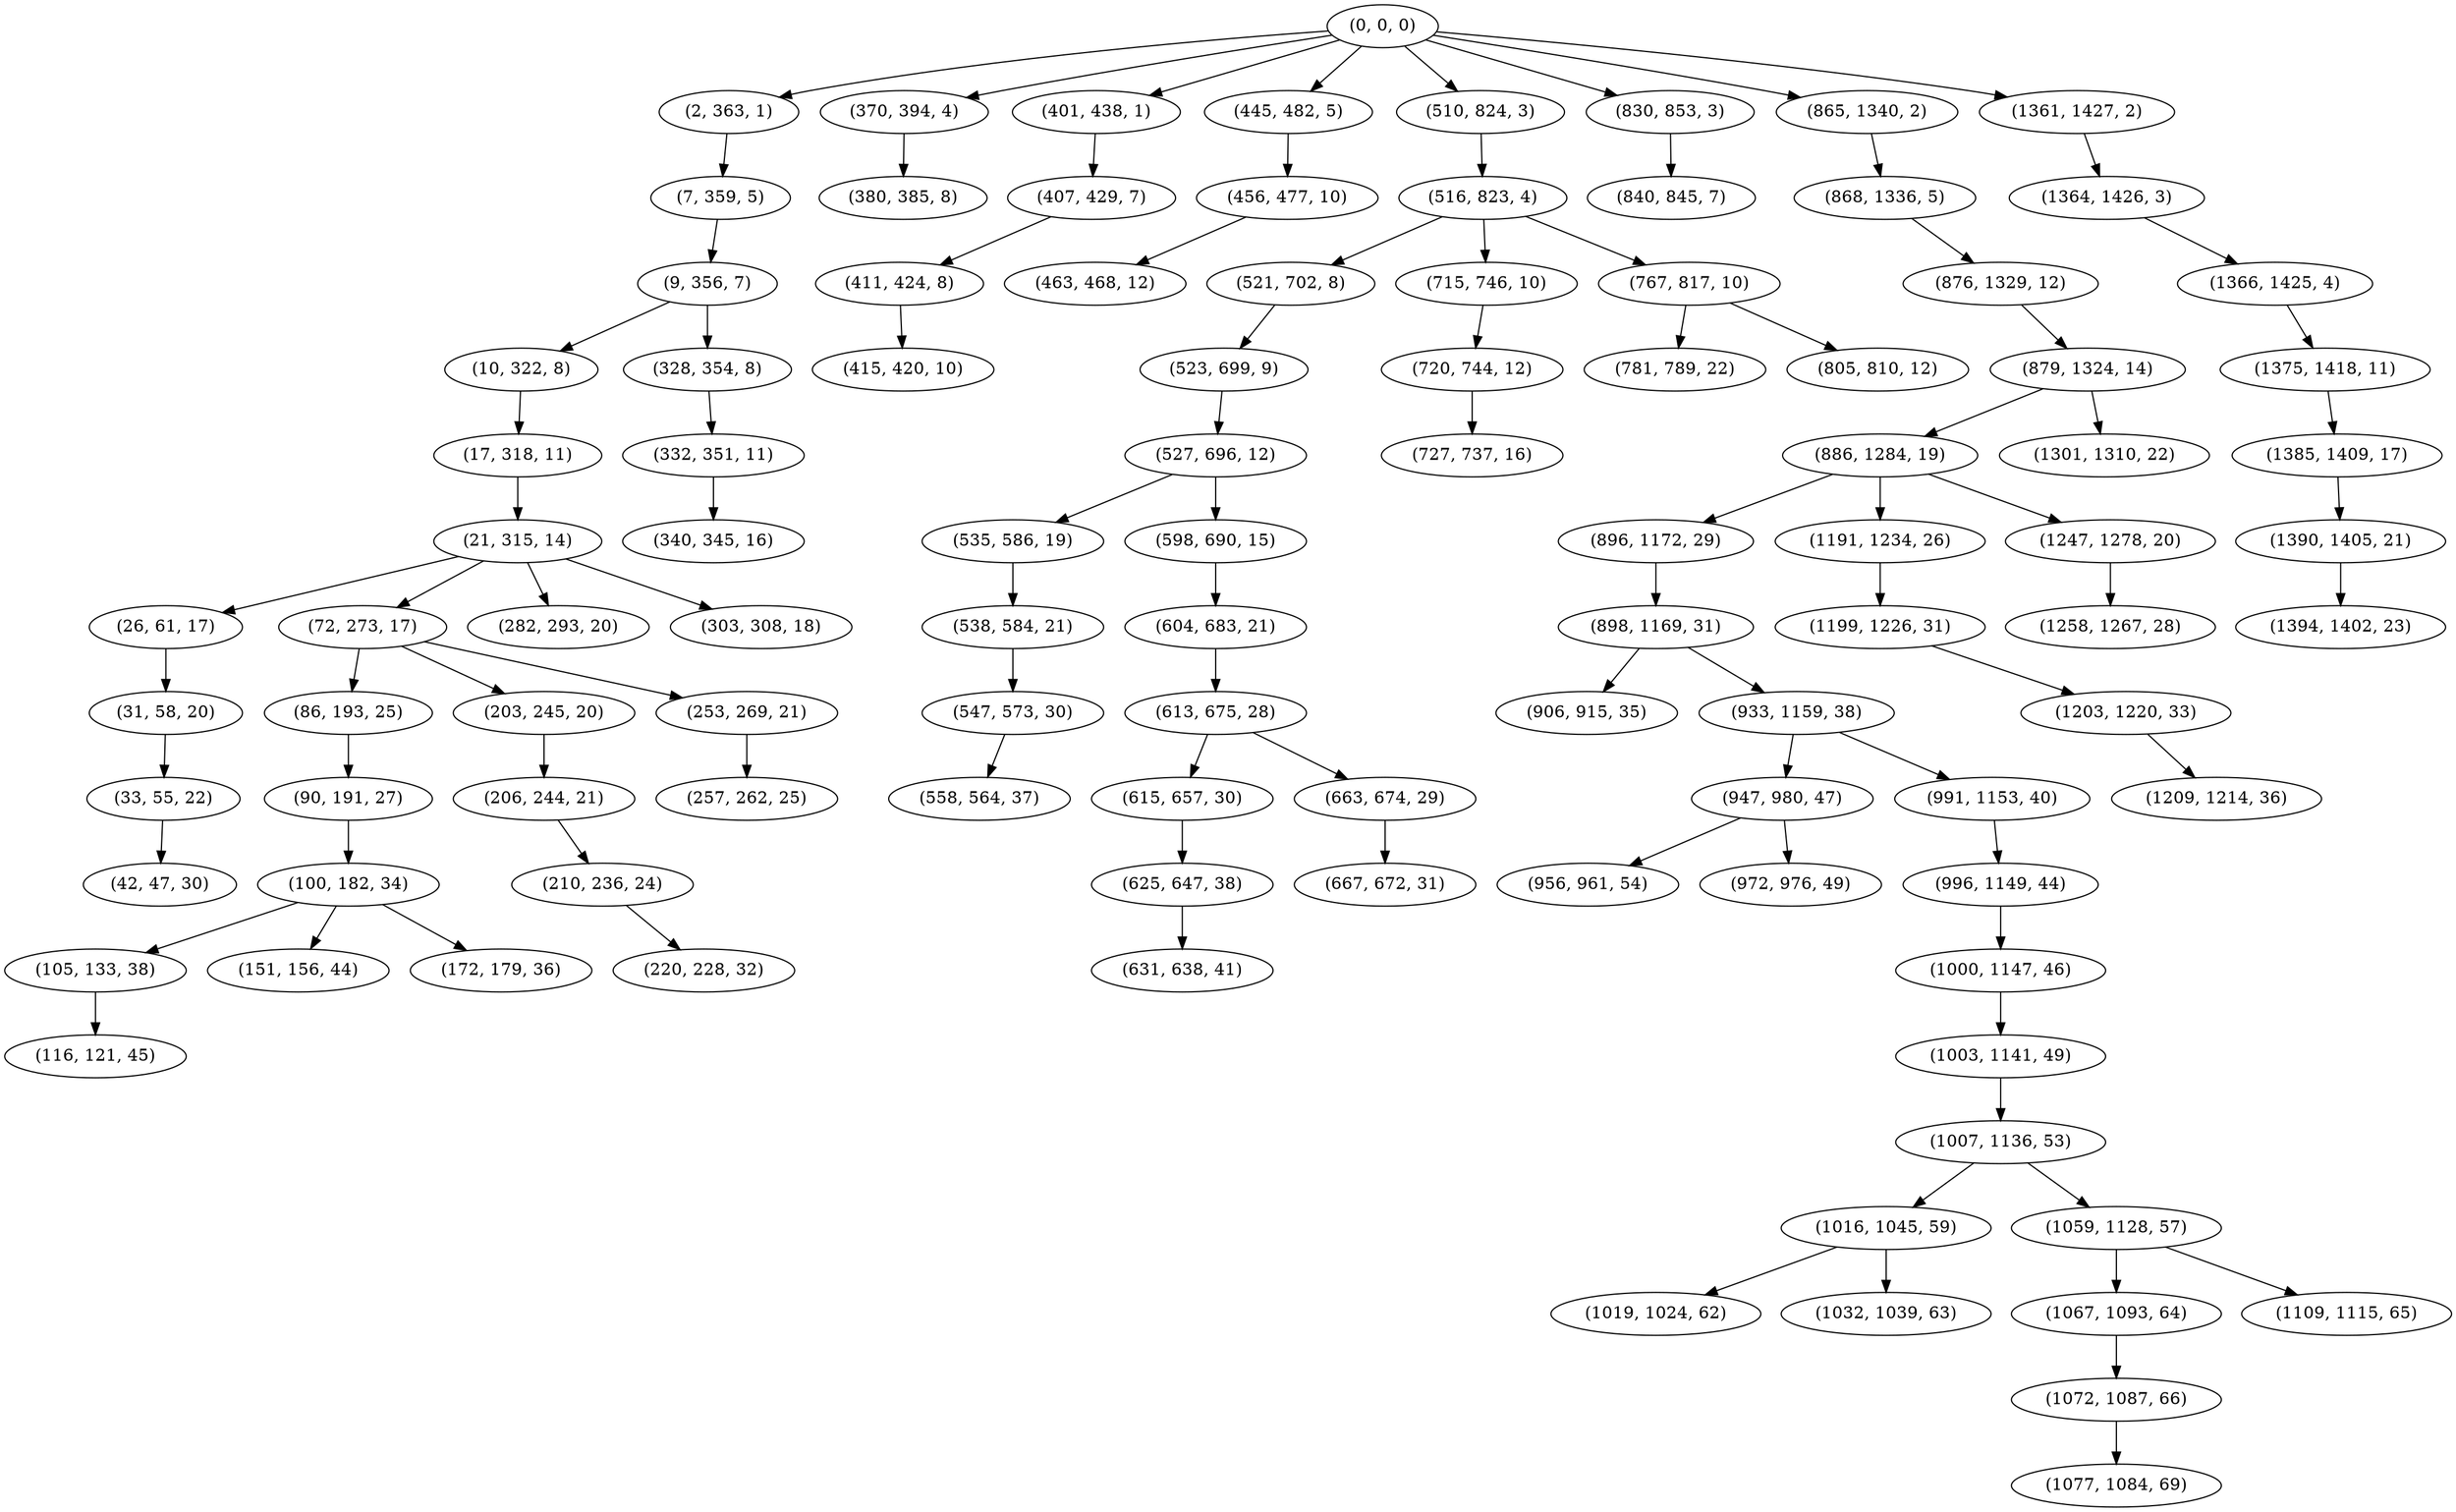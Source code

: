 digraph tree {
    "(0, 0, 0)";
    "(2, 363, 1)";
    "(7, 359, 5)";
    "(9, 356, 7)";
    "(10, 322, 8)";
    "(17, 318, 11)";
    "(21, 315, 14)";
    "(26, 61, 17)";
    "(31, 58, 20)";
    "(33, 55, 22)";
    "(42, 47, 30)";
    "(72, 273, 17)";
    "(86, 193, 25)";
    "(90, 191, 27)";
    "(100, 182, 34)";
    "(105, 133, 38)";
    "(116, 121, 45)";
    "(151, 156, 44)";
    "(172, 179, 36)";
    "(203, 245, 20)";
    "(206, 244, 21)";
    "(210, 236, 24)";
    "(220, 228, 32)";
    "(253, 269, 21)";
    "(257, 262, 25)";
    "(282, 293, 20)";
    "(303, 308, 18)";
    "(328, 354, 8)";
    "(332, 351, 11)";
    "(340, 345, 16)";
    "(370, 394, 4)";
    "(380, 385, 8)";
    "(401, 438, 1)";
    "(407, 429, 7)";
    "(411, 424, 8)";
    "(415, 420, 10)";
    "(445, 482, 5)";
    "(456, 477, 10)";
    "(463, 468, 12)";
    "(510, 824, 3)";
    "(516, 823, 4)";
    "(521, 702, 8)";
    "(523, 699, 9)";
    "(527, 696, 12)";
    "(535, 586, 19)";
    "(538, 584, 21)";
    "(547, 573, 30)";
    "(558, 564, 37)";
    "(598, 690, 15)";
    "(604, 683, 21)";
    "(613, 675, 28)";
    "(615, 657, 30)";
    "(625, 647, 38)";
    "(631, 638, 41)";
    "(663, 674, 29)";
    "(667, 672, 31)";
    "(715, 746, 10)";
    "(720, 744, 12)";
    "(727, 737, 16)";
    "(767, 817, 10)";
    "(781, 789, 22)";
    "(805, 810, 12)";
    "(830, 853, 3)";
    "(840, 845, 7)";
    "(865, 1340, 2)";
    "(868, 1336, 5)";
    "(876, 1329, 12)";
    "(879, 1324, 14)";
    "(886, 1284, 19)";
    "(896, 1172, 29)";
    "(898, 1169, 31)";
    "(906, 915, 35)";
    "(933, 1159, 38)";
    "(947, 980, 47)";
    "(956, 961, 54)";
    "(972, 976, 49)";
    "(991, 1153, 40)";
    "(996, 1149, 44)";
    "(1000, 1147, 46)";
    "(1003, 1141, 49)";
    "(1007, 1136, 53)";
    "(1016, 1045, 59)";
    "(1019, 1024, 62)";
    "(1032, 1039, 63)";
    "(1059, 1128, 57)";
    "(1067, 1093, 64)";
    "(1072, 1087, 66)";
    "(1077, 1084, 69)";
    "(1109, 1115, 65)";
    "(1191, 1234, 26)";
    "(1199, 1226, 31)";
    "(1203, 1220, 33)";
    "(1209, 1214, 36)";
    "(1247, 1278, 20)";
    "(1258, 1267, 28)";
    "(1301, 1310, 22)";
    "(1361, 1427, 2)";
    "(1364, 1426, 3)";
    "(1366, 1425, 4)";
    "(1375, 1418, 11)";
    "(1385, 1409, 17)";
    "(1390, 1405, 21)";
    "(1394, 1402, 23)";
    "(0, 0, 0)" -> "(2, 363, 1)";
    "(0, 0, 0)" -> "(370, 394, 4)";
    "(0, 0, 0)" -> "(401, 438, 1)";
    "(0, 0, 0)" -> "(445, 482, 5)";
    "(0, 0, 0)" -> "(510, 824, 3)";
    "(0, 0, 0)" -> "(830, 853, 3)";
    "(0, 0, 0)" -> "(865, 1340, 2)";
    "(0, 0, 0)" -> "(1361, 1427, 2)";
    "(2, 363, 1)" -> "(7, 359, 5)";
    "(7, 359, 5)" -> "(9, 356, 7)";
    "(9, 356, 7)" -> "(10, 322, 8)";
    "(9, 356, 7)" -> "(328, 354, 8)";
    "(10, 322, 8)" -> "(17, 318, 11)";
    "(17, 318, 11)" -> "(21, 315, 14)";
    "(21, 315, 14)" -> "(26, 61, 17)";
    "(21, 315, 14)" -> "(72, 273, 17)";
    "(21, 315, 14)" -> "(282, 293, 20)";
    "(21, 315, 14)" -> "(303, 308, 18)";
    "(26, 61, 17)" -> "(31, 58, 20)";
    "(31, 58, 20)" -> "(33, 55, 22)";
    "(33, 55, 22)" -> "(42, 47, 30)";
    "(72, 273, 17)" -> "(86, 193, 25)";
    "(72, 273, 17)" -> "(203, 245, 20)";
    "(72, 273, 17)" -> "(253, 269, 21)";
    "(86, 193, 25)" -> "(90, 191, 27)";
    "(90, 191, 27)" -> "(100, 182, 34)";
    "(100, 182, 34)" -> "(105, 133, 38)";
    "(100, 182, 34)" -> "(151, 156, 44)";
    "(100, 182, 34)" -> "(172, 179, 36)";
    "(105, 133, 38)" -> "(116, 121, 45)";
    "(203, 245, 20)" -> "(206, 244, 21)";
    "(206, 244, 21)" -> "(210, 236, 24)";
    "(210, 236, 24)" -> "(220, 228, 32)";
    "(253, 269, 21)" -> "(257, 262, 25)";
    "(328, 354, 8)" -> "(332, 351, 11)";
    "(332, 351, 11)" -> "(340, 345, 16)";
    "(370, 394, 4)" -> "(380, 385, 8)";
    "(401, 438, 1)" -> "(407, 429, 7)";
    "(407, 429, 7)" -> "(411, 424, 8)";
    "(411, 424, 8)" -> "(415, 420, 10)";
    "(445, 482, 5)" -> "(456, 477, 10)";
    "(456, 477, 10)" -> "(463, 468, 12)";
    "(510, 824, 3)" -> "(516, 823, 4)";
    "(516, 823, 4)" -> "(521, 702, 8)";
    "(516, 823, 4)" -> "(715, 746, 10)";
    "(516, 823, 4)" -> "(767, 817, 10)";
    "(521, 702, 8)" -> "(523, 699, 9)";
    "(523, 699, 9)" -> "(527, 696, 12)";
    "(527, 696, 12)" -> "(535, 586, 19)";
    "(527, 696, 12)" -> "(598, 690, 15)";
    "(535, 586, 19)" -> "(538, 584, 21)";
    "(538, 584, 21)" -> "(547, 573, 30)";
    "(547, 573, 30)" -> "(558, 564, 37)";
    "(598, 690, 15)" -> "(604, 683, 21)";
    "(604, 683, 21)" -> "(613, 675, 28)";
    "(613, 675, 28)" -> "(615, 657, 30)";
    "(613, 675, 28)" -> "(663, 674, 29)";
    "(615, 657, 30)" -> "(625, 647, 38)";
    "(625, 647, 38)" -> "(631, 638, 41)";
    "(663, 674, 29)" -> "(667, 672, 31)";
    "(715, 746, 10)" -> "(720, 744, 12)";
    "(720, 744, 12)" -> "(727, 737, 16)";
    "(767, 817, 10)" -> "(781, 789, 22)";
    "(767, 817, 10)" -> "(805, 810, 12)";
    "(830, 853, 3)" -> "(840, 845, 7)";
    "(865, 1340, 2)" -> "(868, 1336, 5)";
    "(868, 1336, 5)" -> "(876, 1329, 12)";
    "(876, 1329, 12)" -> "(879, 1324, 14)";
    "(879, 1324, 14)" -> "(886, 1284, 19)";
    "(879, 1324, 14)" -> "(1301, 1310, 22)";
    "(886, 1284, 19)" -> "(896, 1172, 29)";
    "(886, 1284, 19)" -> "(1191, 1234, 26)";
    "(886, 1284, 19)" -> "(1247, 1278, 20)";
    "(896, 1172, 29)" -> "(898, 1169, 31)";
    "(898, 1169, 31)" -> "(906, 915, 35)";
    "(898, 1169, 31)" -> "(933, 1159, 38)";
    "(933, 1159, 38)" -> "(947, 980, 47)";
    "(933, 1159, 38)" -> "(991, 1153, 40)";
    "(947, 980, 47)" -> "(956, 961, 54)";
    "(947, 980, 47)" -> "(972, 976, 49)";
    "(991, 1153, 40)" -> "(996, 1149, 44)";
    "(996, 1149, 44)" -> "(1000, 1147, 46)";
    "(1000, 1147, 46)" -> "(1003, 1141, 49)";
    "(1003, 1141, 49)" -> "(1007, 1136, 53)";
    "(1007, 1136, 53)" -> "(1016, 1045, 59)";
    "(1007, 1136, 53)" -> "(1059, 1128, 57)";
    "(1016, 1045, 59)" -> "(1019, 1024, 62)";
    "(1016, 1045, 59)" -> "(1032, 1039, 63)";
    "(1059, 1128, 57)" -> "(1067, 1093, 64)";
    "(1059, 1128, 57)" -> "(1109, 1115, 65)";
    "(1067, 1093, 64)" -> "(1072, 1087, 66)";
    "(1072, 1087, 66)" -> "(1077, 1084, 69)";
    "(1191, 1234, 26)" -> "(1199, 1226, 31)";
    "(1199, 1226, 31)" -> "(1203, 1220, 33)";
    "(1203, 1220, 33)" -> "(1209, 1214, 36)";
    "(1247, 1278, 20)" -> "(1258, 1267, 28)";
    "(1361, 1427, 2)" -> "(1364, 1426, 3)";
    "(1364, 1426, 3)" -> "(1366, 1425, 4)";
    "(1366, 1425, 4)" -> "(1375, 1418, 11)";
    "(1375, 1418, 11)" -> "(1385, 1409, 17)";
    "(1385, 1409, 17)" -> "(1390, 1405, 21)";
    "(1390, 1405, 21)" -> "(1394, 1402, 23)";
}
